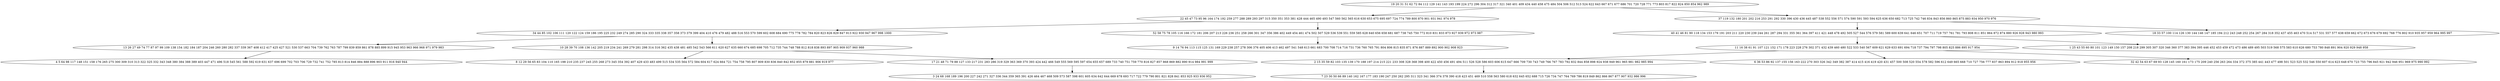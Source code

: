 digraph true_tree {
	"0" -> "1"
	"0" -> "2"
	"2" -> "3"
	"1" -> "4"
	"4" -> "5"
	"3" -> "6"
	"3" -> "7"
	"6" -> "8"
	"6" -> "9"
	"4" -> "10"
	"5" -> "11"
	"2" -> "12"
	"10" -> "13"
	"10" -> "14"
	"6" -> "15"
	"8" -> "16"
	"1" -> "17"
	"14" -> "18"
	"17" -> "19"
	"0" [label="19 20 31 51 62 72 84 112 129 141 143 193 199 224 272 296 304 312 317 321 340 401 409 434 440 458 475 484 504 506 512 513 524 622 643 667 671 677 686 701 720 728 771 773 803 817 822 824 850 854 962 989"];
	"1" [label="22 45 47 73 95 96 164 174 192 259 277 288 289 293 297 315 350 351 353 381 428 444 465 490 493 547 560 562 565 616 630 653 675 695 697 724 774 789 800 870 901 931 941 974 978"];
	"2" [label="37 119 132 180 201 202 216 253 291 292 330 396 430 436 445 487 538 552 556 571 574 590 591 593 594 625 636 650 682 713 725 742 746 834 843 856 860 865 875 883 934 950 970 976"];
	"3" [label="40 41 46 81 90 118 134 153 179 191 203 211 220 230 239 244 261 287 294 331 355 361 364 397 411 421 448 478 492 505 527 544 576 579 581 589 600 639 641 646 651 707 711 719 757 761 781 793 808 811 851 864 872 874 880 926 928 943 980 993"];
	"4" [label="34 44 85 102 106 111 120 122 124 159 186 195 225 232 249 274 285 290 324 333 335 338 357 358 373 379 399 404 410 476 479 482 488 516 553 570 599 602 608 684 690 775 778 782 784 820 823 826 829 847 913 922 930 947 967 998 1000"];
	"5" [label="13 26 27 49 74 77 87 97 99 109 138 154 182 184 187 204 246 260 280 282 337 339 367 408 412 417 425 427 521 530 537 663 704 739 762 763 787 799 839 859 861 878 885 899 915 945 953 963 966 968 971 979 983"];
	"6" [label="11 16 38 61 91 107 121 152 171 178 223 228 276 302 371 432 439 460 480 522 533 540 567 609 621 629 633 691 694 718 737 794 797 798 805 825 886 895 917 954"];
	"7" [label="1 25 43 55 60 80 101 123 149 150 157 208 218 299 305 307 320 346 360 377 383 394 395 446 452 453 459 472 473 486 489 495 503 519 568 575 583 610 626 680 753 780 848 891 904 920 929 948 958"];
	"8" [label="2 15 35 59 82 103 135 139 170 188 197 214 215 221 233 308 328 368 398 400 422 450 456 491 494 511 526 528 586 603 606 615 647 666 709 730 743 749 766 767 783 792 832 844 858 898 924 938 949 961 965 981 982 985 994"];
	"9" [label="6 36 53 86 92 137 155 156 163 222 270 303 326 342 349 382 387 414 415 416 419 420 431 457 500 508 520 554 578 582 596 612 649 665 668 710 727 756 777 837 863 894 912 918 955 956"];
	"10" [label="10 28 39 70 108 136 142 205 219 234 241 269 279 281 298 314 316 362 435 438 481 485 542 543 566 611 620 627 635 660 674 685 698 705 712 735 744 748 788 812 818 838 893 897 905 909 937 960 988"];
	"11" [label="4 5 64 98 117 148 151 158 176 265 275 300 309 310 313 322 325 332 343 348 380 384 388 389 403 447 471 496 518 545 561 588 592 619 631 637 696 699 702 703 706 729 732 741 752 785 813 814 846 884 888 896 903 911 916 940 944"];
	"12" [label="18 33 57 100 114 126 130 144 146 147 185 194 212 243 248 252 254 267 284 318 352 437 455 463 470 514 517 531 557 577 638 659 662 672 673 676 679 692 768 776 802 910 935 957 959 964 995 997"];
	"13" [label="8 12 29 56 65 83 104 110 165 198 210 235 237 245 255 268 273 345 354 392 407 429 433 483 499 515 534 535 564 572 584 604 617 624 664 721 754 758 795 807 809 830 836 840 842 852 855 879 881 906 919 977"];
	"14" [label="17 21 48 71 79 88 127 133 217 231 283 286 319 329 363 369 370 393 424 442 466 549 555 569 595 597 654 655 657 689 733 740 751 759 770 816 827 857 868 869 882 890 914 984 991 999"];
	"15" [label="32 42 54 63 67 69 93 128 145 160 161 173 175 209 240 256 263 264 334 372 375 385 441 443 477 498 501 523 525 532 546 550 607 614 623 648 670 723 755 796 845 921 942 946 951 969 975 990 992"];
	"16" [label="7 23 30 50 66 89 140 162 167 177 183 190 247 250 262 295 311 323 341 366 374 378 390 418 423 451 469 510 558 563 580 618 632 645 652 688 715 726 734 747 764 769 786 819 849 862 866 867 877 907 932 986 996"];
	"17" [label="52 58 75 78 105 116 166 172 181 206 207 213 226 236 251 258 266 301 347 356 386 402 449 454 461 474 502 507 529 536 539 551 559 585 628 640 656 658 681 687 738 745 750 772 810 831 833 873 927 939 972 973 987"];
	"18" [label="3 24 68 168 189 196 200 227 242 271 327 336 344 359 365 391 426 464 467 468 509 573 587 598 601 605 634 642 644 669 678 693 717 722 779 790 801 821 828 841 853 925 933 936 952"];
	"19" [label="9 14 76 94 113 115 125 131 169 229 238 257 278 306 376 405 406 413 462 497 541 548 613 661 683 700 708 714 716 731 736 760 765 791 804 806 815 835 871 876 887 889 892 900 902 908 923"];
}
